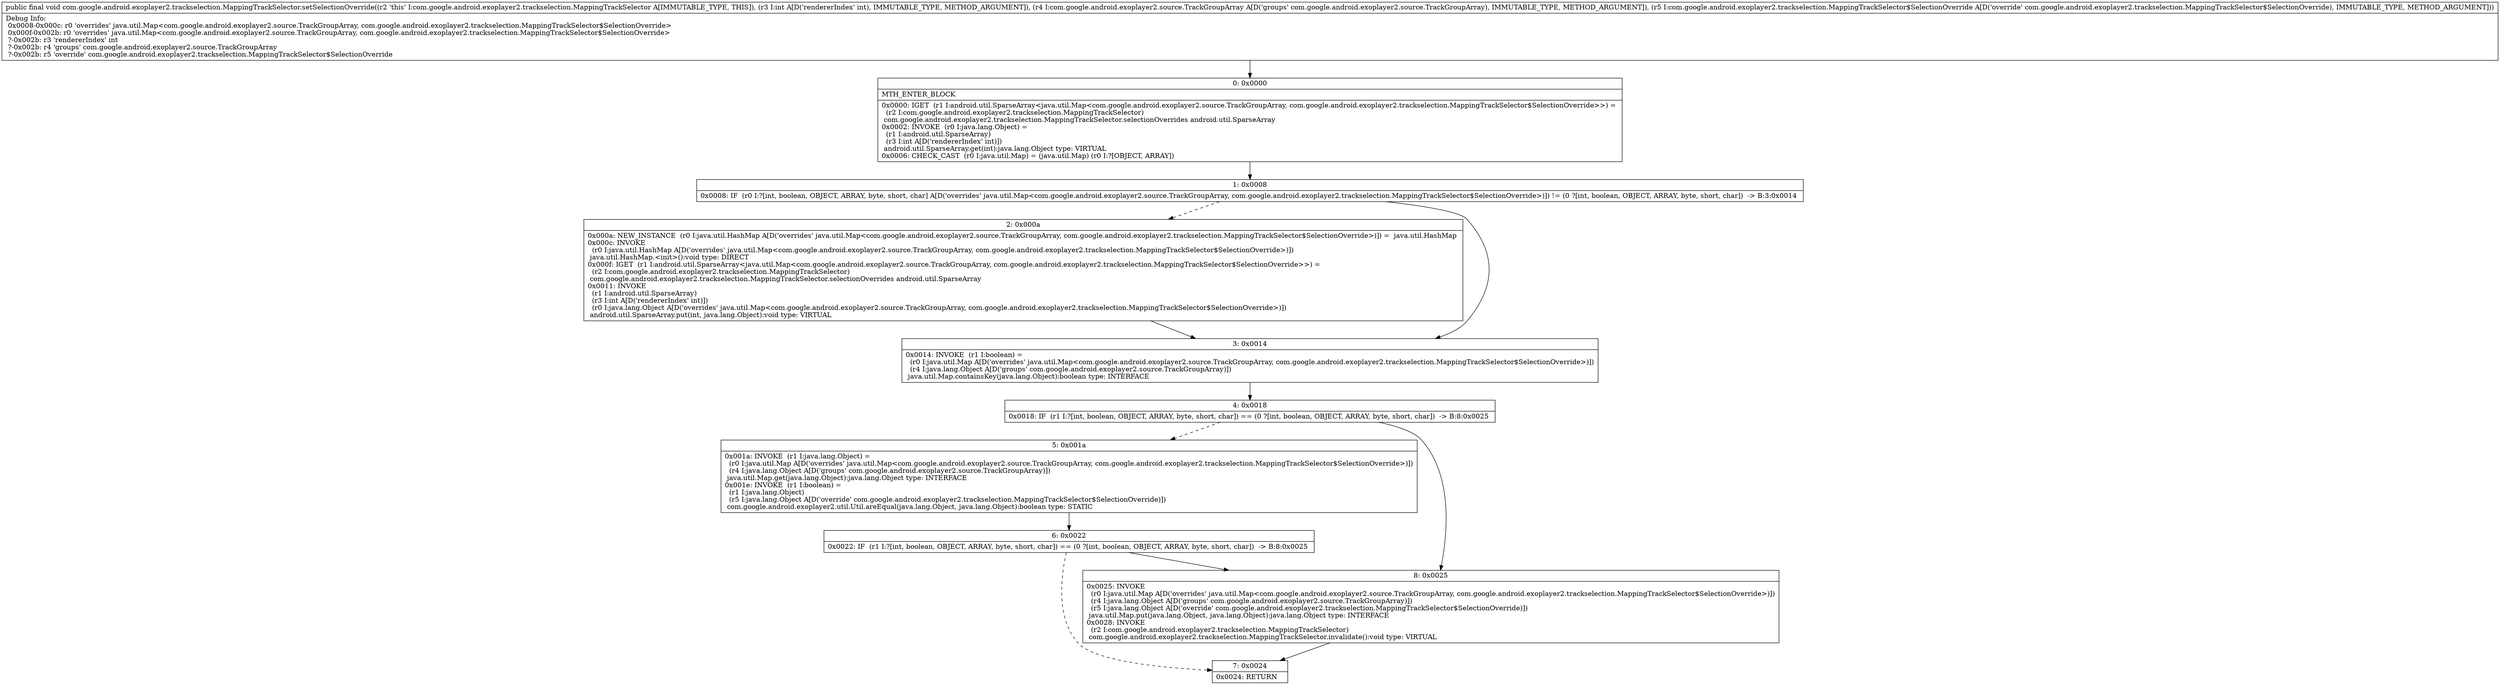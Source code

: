 digraph "CFG forcom.google.android.exoplayer2.trackselection.MappingTrackSelector.setSelectionOverride(ILcom\/google\/android\/exoplayer2\/source\/TrackGroupArray;Lcom\/google\/android\/exoplayer2\/trackselection\/MappingTrackSelector$SelectionOverride;)V" {
Node_0 [shape=record,label="{0\:\ 0x0000|MTH_ENTER_BLOCK\l|0x0000: IGET  (r1 I:android.util.SparseArray\<java.util.Map\<com.google.android.exoplayer2.source.TrackGroupArray, com.google.android.exoplayer2.trackselection.MappingTrackSelector$SelectionOverride\>\>) = \l  (r2 I:com.google.android.exoplayer2.trackselection.MappingTrackSelector)\l com.google.android.exoplayer2.trackselection.MappingTrackSelector.selectionOverrides android.util.SparseArray \l0x0002: INVOKE  (r0 I:java.lang.Object) = \l  (r1 I:android.util.SparseArray)\l  (r3 I:int A[D('rendererIndex' int)])\l android.util.SparseArray.get(int):java.lang.Object type: VIRTUAL \l0x0006: CHECK_CAST  (r0 I:java.util.Map) = (java.util.Map) (r0 I:?[OBJECT, ARRAY]) \l}"];
Node_1 [shape=record,label="{1\:\ 0x0008|0x0008: IF  (r0 I:?[int, boolean, OBJECT, ARRAY, byte, short, char] A[D('overrides' java.util.Map\<com.google.android.exoplayer2.source.TrackGroupArray, com.google.android.exoplayer2.trackselection.MappingTrackSelector$SelectionOverride\>)]) != (0 ?[int, boolean, OBJECT, ARRAY, byte, short, char])  \-\> B:3:0x0014 \l}"];
Node_2 [shape=record,label="{2\:\ 0x000a|0x000a: NEW_INSTANCE  (r0 I:java.util.HashMap A[D('overrides' java.util.Map\<com.google.android.exoplayer2.source.TrackGroupArray, com.google.android.exoplayer2.trackselection.MappingTrackSelector$SelectionOverride\>)]) =  java.util.HashMap \l0x000c: INVOKE  \l  (r0 I:java.util.HashMap A[D('overrides' java.util.Map\<com.google.android.exoplayer2.source.TrackGroupArray, com.google.android.exoplayer2.trackselection.MappingTrackSelector$SelectionOverride\>)])\l java.util.HashMap.\<init\>():void type: DIRECT \l0x000f: IGET  (r1 I:android.util.SparseArray\<java.util.Map\<com.google.android.exoplayer2.source.TrackGroupArray, com.google.android.exoplayer2.trackselection.MappingTrackSelector$SelectionOverride\>\>) = \l  (r2 I:com.google.android.exoplayer2.trackselection.MappingTrackSelector)\l com.google.android.exoplayer2.trackselection.MappingTrackSelector.selectionOverrides android.util.SparseArray \l0x0011: INVOKE  \l  (r1 I:android.util.SparseArray)\l  (r3 I:int A[D('rendererIndex' int)])\l  (r0 I:java.lang.Object A[D('overrides' java.util.Map\<com.google.android.exoplayer2.source.TrackGroupArray, com.google.android.exoplayer2.trackselection.MappingTrackSelector$SelectionOverride\>)])\l android.util.SparseArray.put(int, java.lang.Object):void type: VIRTUAL \l}"];
Node_3 [shape=record,label="{3\:\ 0x0014|0x0014: INVOKE  (r1 I:boolean) = \l  (r0 I:java.util.Map A[D('overrides' java.util.Map\<com.google.android.exoplayer2.source.TrackGroupArray, com.google.android.exoplayer2.trackselection.MappingTrackSelector$SelectionOverride\>)])\l  (r4 I:java.lang.Object A[D('groups' com.google.android.exoplayer2.source.TrackGroupArray)])\l java.util.Map.containsKey(java.lang.Object):boolean type: INTERFACE \l}"];
Node_4 [shape=record,label="{4\:\ 0x0018|0x0018: IF  (r1 I:?[int, boolean, OBJECT, ARRAY, byte, short, char]) == (0 ?[int, boolean, OBJECT, ARRAY, byte, short, char])  \-\> B:8:0x0025 \l}"];
Node_5 [shape=record,label="{5\:\ 0x001a|0x001a: INVOKE  (r1 I:java.lang.Object) = \l  (r0 I:java.util.Map A[D('overrides' java.util.Map\<com.google.android.exoplayer2.source.TrackGroupArray, com.google.android.exoplayer2.trackselection.MappingTrackSelector$SelectionOverride\>)])\l  (r4 I:java.lang.Object A[D('groups' com.google.android.exoplayer2.source.TrackGroupArray)])\l java.util.Map.get(java.lang.Object):java.lang.Object type: INTERFACE \l0x001e: INVOKE  (r1 I:boolean) = \l  (r1 I:java.lang.Object)\l  (r5 I:java.lang.Object A[D('override' com.google.android.exoplayer2.trackselection.MappingTrackSelector$SelectionOverride)])\l com.google.android.exoplayer2.util.Util.areEqual(java.lang.Object, java.lang.Object):boolean type: STATIC \l}"];
Node_6 [shape=record,label="{6\:\ 0x0022|0x0022: IF  (r1 I:?[int, boolean, OBJECT, ARRAY, byte, short, char]) == (0 ?[int, boolean, OBJECT, ARRAY, byte, short, char])  \-\> B:8:0x0025 \l}"];
Node_7 [shape=record,label="{7\:\ 0x0024|0x0024: RETURN   \l}"];
Node_8 [shape=record,label="{8\:\ 0x0025|0x0025: INVOKE  \l  (r0 I:java.util.Map A[D('overrides' java.util.Map\<com.google.android.exoplayer2.source.TrackGroupArray, com.google.android.exoplayer2.trackselection.MappingTrackSelector$SelectionOverride\>)])\l  (r4 I:java.lang.Object A[D('groups' com.google.android.exoplayer2.source.TrackGroupArray)])\l  (r5 I:java.lang.Object A[D('override' com.google.android.exoplayer2.trackselection.MappingTrackSelector$SelectionOverride)])\l java.util.Map.put(java.lang.Object, java.lang.Object):java.lang.Object type: INTERFACE \l0x0028: INVOKE  \l  (r2 I:com.google.android.exoplayer2.trackselection.MappingTrackSelector)\l com.google.android.exoplayer2.trackselection.MappingTrackSelector.invalidate():void type: VIRTUAL \l}"];
MethodNode[shape=record,label="{public final void com.google.android.exoplayer2.trackselection.MappingTrackSelector.setSelectionOverride((r2 'this' I:com.google.android.exoplayer2.trackselection.MappingTrackSelector A[IMMUTABLE_TYPE, THIS]), (r3 I:int A[D('rendererIndex' int), IMMUTABLE_TYPE, METHOD_ARGUMENT]), (r4 I:com.google.android.exoplayer2.source.TrackGroupArray A[D('groups' com.google.android.exoplayer2.source.TrackGroupArray), IMMUTABLE_TYPE, METHOD_ARGUMENT]), (r5 I:com.google.android.exoplayer2.trackselection.MappingTrackSelector$SelectionOverride A[D('override' com.google.android.exoplayer2.trackselection.MappingTrackSelector$SelectionOverride), IMMUTABLE_TYPE, METHOD_ARGUMENT]))  | Debug Info:\l  0x0008\-0x000c: r0 'overrides' java.util.Map\<com.google.android.exoplayer2.source.TrackGroupArray, com.google.android.exoplayer2.trackselection.MappingTrackSelector$SelectionOverride\>\l  0x000f\-0x002b: r0 'overrides' java.util.Map\<com.google.android.exoplayer2.source.TrackGroupArray, com.google.android.exoplayer2.trackselection.MappingTrackSelector$SelectionOverride\>\l  ?\-0x002b: r3 'rendererIndex' int\l  ?\-0x002b: r4 'groups' com.google.android.exoplayer2.source.TrackGroupArray\l  ?\-0x002b: r5 'override' com.google.android.exoplayer2.trackselection.MappingTrackSelector$SelectionOverride\l}"];
MethodNode -> Node_0;
Node_0 -> Node_1;
Node_1 -> Node_2[style=dashed];
Node_1 -> Node_3;
Node_2 -> Node_3;
Node_3 -> Node_4;
Node_4 -> Node_5[style=dashed];
Node_4 -> Node_8;
Node_5 -> Node_6;
Node_6 -> Node_7[style=dashed];
Node_6 -> Node_8;
Node_8 -> Node_7;
}


